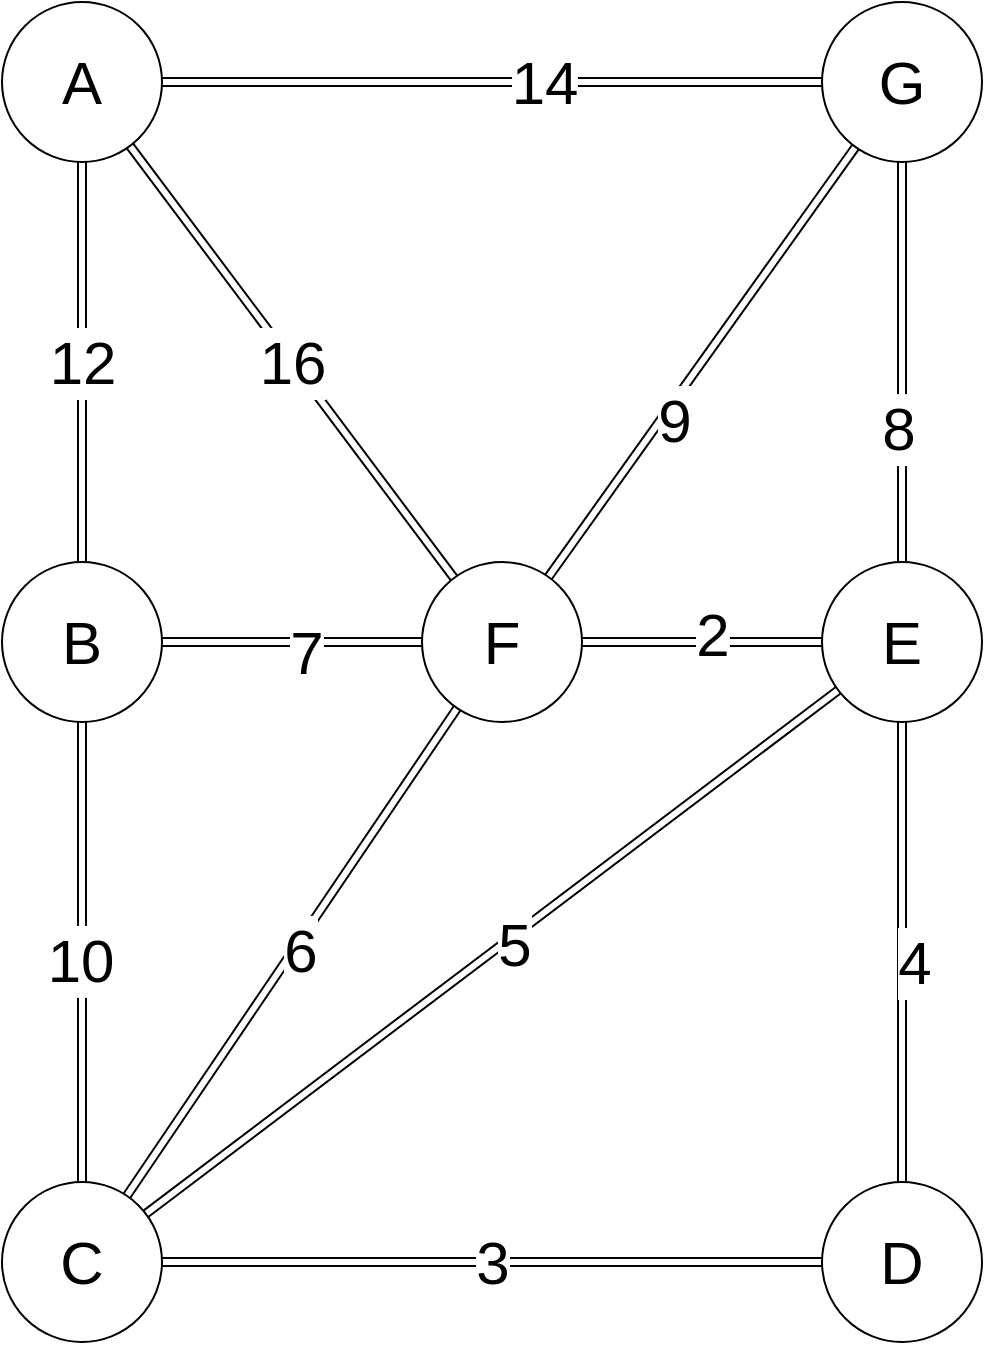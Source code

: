 <mxfile version="21.2.3" type="github">
  <diagram name="Page-1" id="42789a77-a242-8287-6e28-9cd8cfd52e62">
    <mxGraphModel dx="954" dy="614" grid="1" gridSize="10" guides="1" tooltips="1" connect="1" arrows="1" fold="1" page="1" pageScale="1" pageWidth="1100" pageHeight="850" background="none" math="0" shadow="0">
      <root>
        <mxCell id="0" />
        <mxCell id="1" parent="0" />
        <mxCell id="IwPnEcYbfyrzfM7aUq2T-20" value="&lt;font style=&quot;font-size: 30px;&quot;&gt;12&lt;/font&gt;" style="orthogonalLoop=1;jettySize=auto;html=1;shape=link;fontSize=30;" edge="1" parent="1" source="IwPnEcYbfyrzfM7aUq2T-10" target="IwPnEcYbfyrzfM7aUq2T-11">
          <mxGeometry relative="1" as="geometry">
            <mxPoint as="offset" />
          </mxGeometry>
        </mxCell>
        <mxCell id="IwPnEcYbfyrzfM7aUq2T-29" value="16" style="shape=link;rounded=1;orthogonalLoop=1;jettySize=auto;html=1;labelBackgroundColor=default;strokeColor=default;fontFamily=Helvetica;fontSize=30;fontColor=default;endArrow=classic;" edge="1" parent="1" source="IwPnEcYbfyrzfM7aUq2T-10" target="IwPnEcYbfyrzfM7aUq2T-15">
          <mxGeometry relative="1" as="geometry" />
        </mxCell>
        <mxCell id="IwPnEcYbfyrzfM7aUq2T-30" style="shape=link;rounded=1;orthogonalLoop=1;jettySize=auto;html=1;labelBackgroundColor=default;strokeColor=default;fontFamily=Helvetica;fontSize=30;fontColor=default;endArrow=classic;" edge="1" parent="1" source="IwPnEcYbfyrzfM7aUq2T-10" target="IwPnEcYbfyrzfM7aUq2T-16">
          <mxGeometry relative="1" as="geometry" />
        </mxCell>
        <mxCell id="IwPnEcYbfyrzfM7aUq2T-31" value="14" style="edgeLabel;html=1;align=center;verticalAlign=middle;resizable=0;points=[];fontSize=30;fontFamily=Helvetica;fontColor=default;" vertex="1" connectable="0" parent="IwPnEcYbfyrzfM7aUq2T-30">
          <mxGeometry x="0.157" relative="1" as="geometry">
            <mxPoint as="offset" />
          </mxGeometry>
        </mxCell>
        <mxCell id="IwPnEcYbfyrzfM7aUq2T-10" value="&lt;font style=&quot;font-size: 30px;&quot;&gt;A&lt;/font&gt;" style="ellipse;whiteSpace=wrap;html=1;aspect=fixed;fontSize=30;rounded=1;" vertex="1" parent="1">
          <mxGeometry x="90" y="20" width="80" height="80" as="geometry" />
        </mxCell>
        <mxCell id="IwPnEcYbfyrzfM7aUq2T-32" style="shape=link;rounded=1;orthogonalLoop=1;jettySize=auto;html=1;labelBackgroundColor=default;strokeColor=default;fontFamily=Helvetica;fontSize=30;fontColor=default;endArrow=classic;" edge="1" parent="1" source="IwPnEcYbfyrzfM7aUq2T-11" target="IwPnEcYbfyrzfM7aUq2T-12">
          <mxGeometry relative="1" as="geometry" />
        </mxCell>
        <mxCell id="IwPnEcYbfyrzfM7aUq2T-33" value="10" style="edgeLabel;html=1;align=center;verticalAlign=middle;resizable=0;points=[];fontSize=30;fontFamily=Helvetica;fontColor=default;" vertex="1" connectable="0" parent="IwPnEcYbfyrzfM7aUq2T-32">
          <mxGeometry x="0.032" y="-1" relative="1" as="geometry">
            <mxPoint as="offset" />
          </mxGeometry>
        </mxCell>
        <mxCell id="IwPnEcYbfyrzfM7aUq2T-34" style="shape=link;rounded=1;orthogonalLoop=1;jettySize=auto;html=1;labelBackgroundColor=default;strokeColor=default;fontFamily=Helvetica;fontSize=30;fontColor=default;endArrow=classic;" edge="1" parent="1" source="IwPnEcYbfyrzfM7aUq2T-11" target="IwPnEcYbfyrzfM7aUq2T-15">
          <mxGeometry relative="1" as="geometry" />
        </mxCell>
        <mxCell id="IwPnEcYbfyrzfM7aUq2T-35" value="7" style="edgeLabel;html=1;align=center;verticalAlign=middle;resizable=0;points=[];fontSize=30;fontFamily=Helvetica;fontColor=default;" vertex="1" connectable="0" parent="IwPnEcYbfyrzfM7aUq2T-34">
          <mxGeometry x="0.098" y="-5" relative="1" as="geometry">
            <mxPoint as="offset" />
          </mxGeometry>
        </mxCell>
        <mxCell id="IwPnEcYbfyrzfM7aUq2T-11" value="B" style="ellipse;whiteSpace=wrap;html=1;aspect=fixed;fontSize=30;rounded=1;" vertex="1" parent="1">
          <mxGeometry x="90" y="300" width="80" height="80" as="geometry" />
        </mxCell>
        <mxCell id="IwPnEcYbfyrzfM7aUq2T-36" value="3" style="shape=link;rounded=1;orthogonalLoop=1;jettySize=auto;html=1;labelBackgroundColor=default;strokeColor=default;fontFamily=Helvetica;fontSize=30;fontColor=default;endArrow=classic;" edge="1" parent="1" source="IwPnEcYbfyrzfM7aUq2T-12" target="IwPnEcYbfyrzfM7aUq2T-13">
          <mxGeometry relative="1" as="geometry" />
        </mxCell>
        <mxCell id="IwPnEcYbfyrzfM7aUq2T-37" style="rounded=1;orthogonalLoop=1;jettySize=auto;html=1;labelBackgroundColor=default;strokeColor=default;fontFamily=Helvetica;fontSize=30;fontColor=default;endArrow=classic;shape=link;" edge="1" parent="1" source="IwPnEcYbfyrzfM7aUq2T-12" target="IwPnEcYbfyrzfM7aUq2T-14">
          <mxGeometry relative="1" as="geometry" />
        </mxCell>
        <mxCell id="IwPnEcYbfyrzfM7aUq2T-38" value="5" style="edgeLabel;html=1;align=center;verticalAlign=middle;resizable=0;points=[];fontSize=30;fontFamily=Helvetica;fontColor=default;" vertex="1" connectable="0" parent="IwPnEcYbfyrzfM7aUq2T-37">
          <mxGeometry x="0.052" y="-3" relative="1" as="geometry">
            <mxPoint as="offset" />
          </mxGeometry>
        </mxCell>
        <mxCell id="IwPnEcYbfyrzfM7aUq2T-39" style="shape=link;rounded=1;orthogonalLoop=1;jettySize=auto;html=1;labelBackgroundColor=default;strokeColor=default;fontFamily=Helvetica;fontSize=30;fontColor=default;endArrow=classic;" edge="1" parent="1" source="IwPnEcYbfyrzfM7aUq2T-12" target="IwPnEcYbfyrzfM7aUq2T-15">
          <mxGeometry relative="1" as="geometry" />
        </mxCell>
        <mxCell id="IwPnEcYbfyrzfM7aUq2T-40" value="6" style="edgeLabel;html=1;align=center;verticalAlign=middle;resizable=0;points=[];fontSize=30;fontFamily=Helvetica;fontColor=default;" vertex="1" connectable="0" parent="IwPnEcYbfyrzfM7aUq2T-39">
          <mxGeometry x="0.024" y="-2" relative="1" as="geometry">
            <mxPoint as="offset" />
          </mxGeometry>
        </mxCell>
        <mxCell id="IwPnEcYbfyrzfM7aUq2T-12" value="C" style="ellipse;whiteSpace=wrap;html=1;aspect=fixed;fontSize=30;rounded=1;" vertex="1" parent="1">
          <mxGeometry x="90" y="610" width="80" height="80" as="geometry" />
        </mxCell>
        <mxCell id="IwPnEcYbfyrzfM7aUq2T-41" style="shape=link;rounded=1;orthogonalLoop=1;jettySize=auto;html=1;labelBackgroundColor=default;strokeColor=default;fontFamily=Helvetica;fontSize=30;fontColor=default;endArrow=classic;" edge="1" parent="1" source="IwPnEcYbfyrzfM7aUq2T-13" target="IwPnEcYbfyrzfM7aUq2T-14">
          <mxGeometry relative="1" as="geometry" />
        </mxCell>
        <mxCell id="IwPnEcYbfyrzfM7aUq2T-42" value="4" style="edgeLabel;html=1;align=center;verticalAlign=middle;resizable=0;points=[];fontSize=30;fontFamily=Helvetica;fontColor=default;" vertex="1" connectable="0" parent="IwPnEcYbfyrzfM7aUq2T-41">
          <mxGeometry x="-0.044" y="-6" relative="1" as="geometry">
            <mxPoint as="offset" />
          </mxGeometry>
        </mxCell>
        <mxCell id="IwPnEcYbfyrzfM7aUq2T-13" value="D" style="ellipse;whiteSpace=wrap;html=1;aspect=fixed;fontSize=30;rounded=1;" vertex="1" parent="1">
          <mxGeometry x="500" y="610" width="80" height="80" as="geometry" />
        </mxCell>
        <mxCell id="IwPnEcYbfyrzfM7aUq2T-43" style="shape=link;rounded=1;orthogonalLoop=1;jettySize=auto;html=1;entryX=1;entryY=0.5;entryDx=0;entryDy=0;labelBackgroundColor=default;strokeColor=default;fontFamily=Helvetica;fontSize=30;fontColor=default;endArrow=classic;" edge="1" parent="1" source="IwPnEcYbfyrzfM7aUq2T-14" target="IwPnEcYbfyrzfM7aUq2T-15">
          <mxGeometry relative="1" as="geometry" />
        </mxCell>
        <mxCell id="IwPnEcYbfyrzfM7aUq2T-44" value="2" style="edgeLabel;html=1;align=center;verticalAlign=middle;resizable=0;points=[];fontSize=30;fontFamily=Helvetica;fontColor=default;" vertex="1" connectable="0" parent="IwPnEcYbfyrzfM7aUq2T-43">
          <mxGeometry x="-0.076" y="-4" relative="1" as="geometry">
            <mxPoint as="offset" />
          </mxGeometry>
        </mxCell>
        <mxCell id="IwPnEcYbfyrzfM7aUq2T-45" style="shape=link;rounded=1;orthogonalLoop=1;jettySize=auto;html=1;labelBackgroundColor=default;strokeColor=default;fontFamily=Helvetica;fontSize=30;fontColor=default;endArrow=classic;" edge="1" parent="1" source="IwPnEcYbfyrzfM7aUq2T-14" target="IwPnEcYbfyrzfM7aUq2T-16">
          <mxGeometry relative="1" as="geometry" />
        </mxCell>
        <mxCell id="IwPnEcYbfyrzfM7aUq2T-46" value="8" style="edgeLabel;html=1;align=center;verticalAlign=middle;resizable=0;points=[];fontSize=30;fontFamily=Helvetica;fontColor=default;" vertex="1" connectable="0" parent="IwPnEcYbfyrzfM7aUq2T-45">
          <mxGeometry x="-0.342" y="2" relative="1" as="geometry">
            <mxPoint y="-1" as="offset" />
          </mxGeometry>
        </mxCell>
        <mxCell id="IwPnEcYbfyrzfM7aUq2T-14" value="E" style="ellipse;whiteSpace=wrap;html=1;aspect=fixed;fontSize=30;rounded=1;" vertex="1" parent="1">
          <mxGeometry x="500" y="300" width="80" height="80" as="geometry" />
        </mxCell>
        <mxCell id="IwPnEcYbfyrzfM7aUq2T-15" value="F" style="ellipse;whiteSpace=wrap;html=1;aspect=fixed;fontSize=30;rounded=1;" vertex="1" parent="1">
          <mxGeometry x="300" y="300" width="80" height="80" as="geometry" />
        </mxCell>
        <mxCell id="IwPnEcYbfyrzfM7aUq2T-48" style="shape=link;rounded=1;orthogonalLoop=1;jettySize=auto;html=1;labelBackgroundColor=default;strokeColor=default;fontFamily=Helvetica;fontSize=30;fontColor=default;endArrow=classic;" edge="1" parent="1" source="IwPnEcYbfyrzfM7aUq2T-16" target="IwPnEcYbfyrzfM7aUq2T-15">
          <mxGeometry relative="1" as="geometry" />
        </mxCell>
        <mxCell id="IwPnEcYbfyrzfM7aUq2T-49" value="9" style="edgeLabel;html=1;align=center;verticalAlign=middle;resizable=0;points=[];fontSize=30;fontFamily=Helvetica;fontColor=default;" vertex="1" connectable="0" parent="IwPnEcYbfyrzfM7aUq2T-48">
          <mxGeometry x="0.237" y="5" relative="1" as="geometry">
            <mxPoint as="offset" />
          </mxGeometry>
        </mxCell>
        <mxCell id="IwPnEcYbfyrzfM7aUq2T-16" value="G" style="ellipse;whiteSpace=wrap;html=1;aspect=fixed;fontSize=30;rounded=1;" vertex="1" parent="1">
          <mxGeometry x="500" y="20" width="80" height="80" as="geometry" />
        </mxCell>
      </root>
    </mxGraphModel>
  </diagram>
</mxfile>
